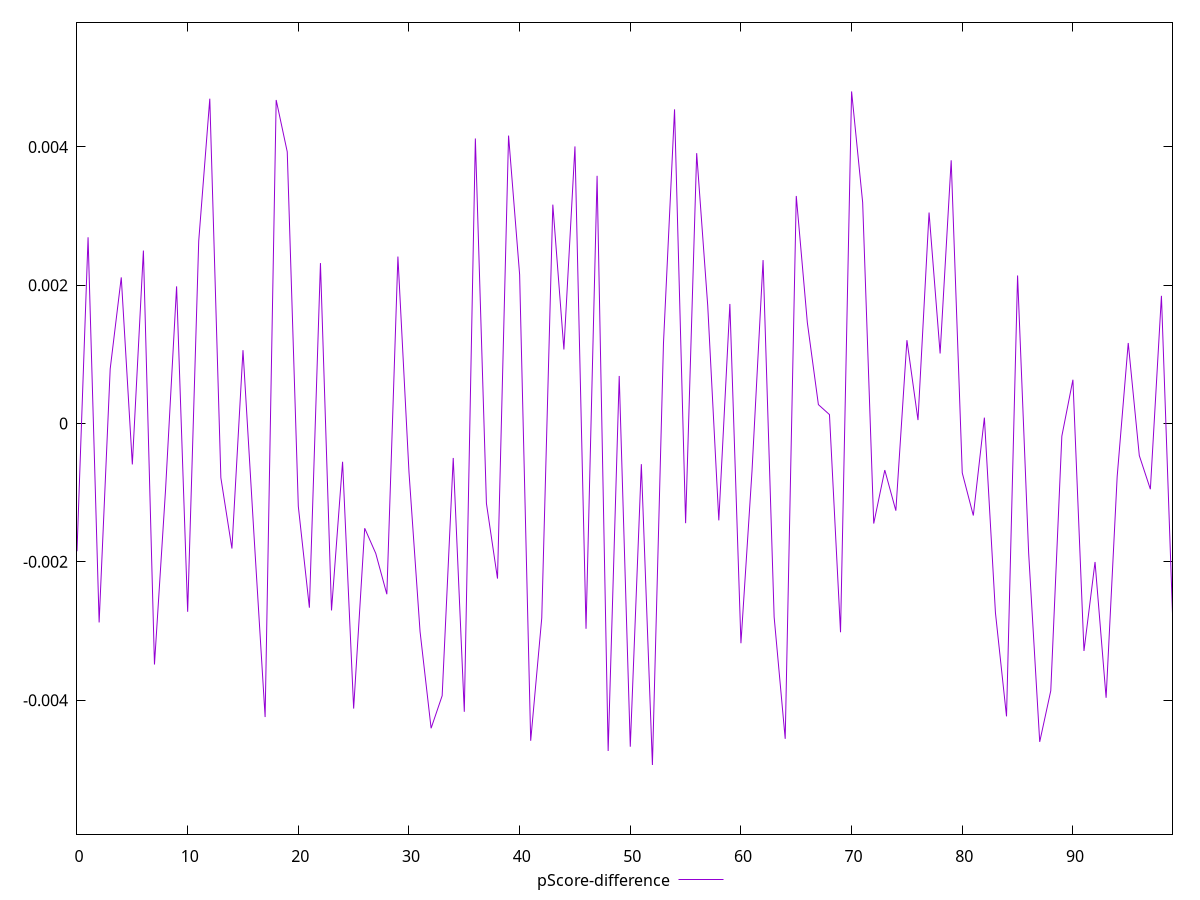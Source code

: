 reset

$pScoreDifference <<EOF
0 -0.001846771043140183
1 0.002692867803709864
2 -0.00287638464775114
3 0.0007900524086386085
4 0.002113008307889158
5 -0.0005920737587046809
6 0.0025007800364926502
7 -0.003485209242545223
8 -0.0009638895133158853
9 0.0019833121719352587
10 -0.002722877166963178
11 0.0026385849685244267
12 0.004696665264883743
13 -0.0007836690094574217
14 -0.001808059186899802
15 0.001060282461500195
16 -0.001627855735057207
17 -0.004244695666036101
18 0.004678086073044374
19 0.003927914528987081
20 -0.001197899066741781
21 -0.0026631495078724976
22 0.002320079246711154
23 -0.0027028969395548053
24 -0.0005535777221946647
25 -0.004122233013780174
26 -0.001514564427661319
27 -0.0018790725681986364
28 -0.002468524867738353
29 0.002414242372973441
30 -0.0007005739290674995
31 -0.0030058717890389386
32 -0.0044063999241122365
33 -0.0039359776417179915
34 -0.0004979546613114727
35 -0.004168488127103076
36 0.004121232132121705
37 -0.0011554008979291208
38 -0.0022424159107155006
39 0.004163239599962426
40 0.0021519655533881743
41 -0.004587422233206628
42 -0.0028128747995316006
43 0.003164876367427072
44 0.0010702218482379622
45 0.004006595869664259
46 -0.0029686648583661934
47 0.003581197871693049
48 -0.0047354220091926635
49 0.0006879641843338113
50 -0.00467314984690681
51 -0.0005874847077565748
52 -0.0049374490326126175
53 0.0011618785036789647
54 0.004542996898163898
55 -0.0014412867330588983
56 0.0039089827022035645
57 0.0017005025398406787
58 -0.0014001274911482064
59 0.001729108138988411
60 -0.0031774308479277646
61 -0.0006892576527105787
62 0.002362687868717739
63 -0.0027981889243614277
64 -0.004559312499513163
65 0.0032903765194577383
66 0.0014603975032835559
67 0.0002729852792176246
68 0.00012885647611388107
69 -0.003018440690491328
70 0.004801383369702539
71 0.00319566744790252
72 -0.0014463618349242202
73 -0.0006733923865752667
74 -0.0012602561026660575
75 0.0012050328874279592
76 0.000049764102794780385
77 0.0030506630362835407
78 0.0010122471101063346
79 0.0038057944793569443
80 -0.0007134886830709453
81 -0.0013301717507261945
82 0.00008505466580474574
83 -0.0027373178070076998
84 -0.004234717950136774
85 0.002140190601418443
86 -0.0018706175995041874
87 -0.004603194064375649
88 -0.003863983157196993
89 -0.00018277894233337255
90 0.0006329815832981367
91 -0.0032890463578222895
92 -0.0020024377299658336
93 -0.0039661297038378895
94 -0.0007687849827375803
95 0.0011647088081935542
96 -0.000463927708691525
97 -0.0009498224160797708
98 0.0018460495723681691
99 -0.002748979291270659
EOF

set key outside below
set xrange [0:99]
set yrange [-0.0059374490326126175:0.005801383369702539]
set trange [-0.0059374490326126175:0.005801383369702539]
set terminal svg size 640, 500 enhanced background rgb 'white'
set output "reports/report_00027_2021-02-24T12-40-31.850Z/first-meaningful-paint/samples/astro/pScore-difference/values.svg"

plot $pScoreDifference title "pScore-difference" with line

reset

